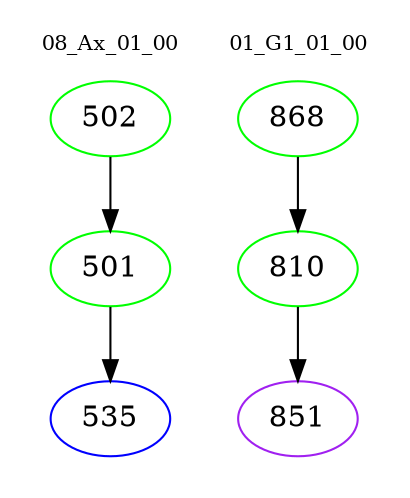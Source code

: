 digraph{
subgraph cluster_0 {
color = white
label = "08_Ax_01_00";
fontsize=10;
T0_502 [label="502", color="green"]
T0_502 -> T0_501 [color="black"]
T0_501 [label="501", color="green"]
T0_501 -> T0_535 [color="black"]
T0_535 [label="535", color="blue"]
}
subgraph cluster_1 {
color = white
label = "01_G1_01_00";
fontsize=10;
T1_868 [label="868", color="green"]
T1_868 -> T1_810 [color="black"]
T1_810 [label="810", color="green"]
T1_810 -> T1_851 [color="black"]
T1_851 [label="851", color="purple"]
}
}
